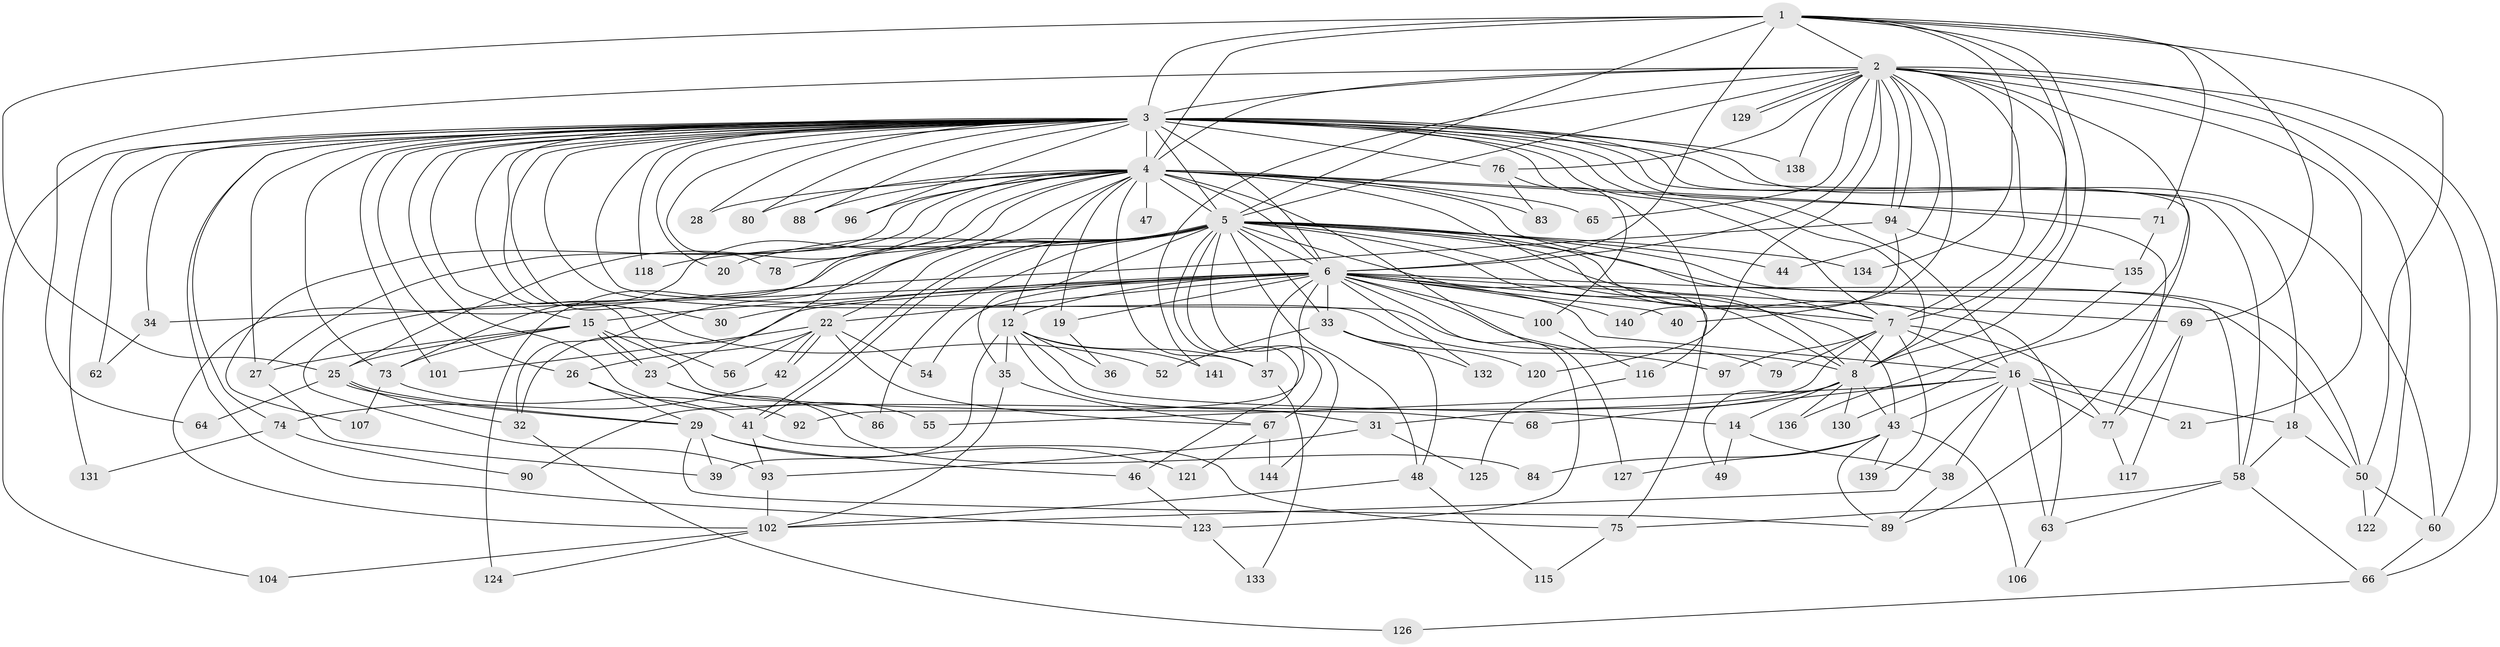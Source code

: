 // Generated by graph-tools (version 1.1) at 2025/51/02/27/25 19:51:47]
// undirected, 108 vertices, 255 edges
graph export_dot {
graph [start="1"]
  node [color=gray90,style=filled];
  1 [super="+87"];
  2 [super="+45"];
  3 [super="+9"];
  4 [super="+10"];
  5 [super="+137"];
  6 [super="+13"];
  7 [super="+53"];
  8 [super="+11"];
  12 [super="+24"];
  14 [super="+110"];
  15;
  16 [super="+17"];
  18 [super="+81"];
  19;
  20;
  21;
  22;
  23 [super="+61"];
  25 [super="+82"];
  26 [super="+59"];
  27 [super="+146"];
  28;
  29 [super="+113"];
  30;
  31 [super="+98"];
  32 [super="+95"];
  33 [super="+109"];
  34;
  35;
  36;
  37 [super="+57"];
  38;
  39 [super="+99"];
  40;
  41 [super="+72"];
  42;
  43 [super="+114"];
  44;
  46;
  47;
  48 [super="+108"];
  49;
  50 [super="+51"];
  52;
  54;
  55;
  56;
  58 [super="+128"];
  60 [super="+70"];
  62;
  63 [super="+85"];
  64;
  65;
  66 [super="+142"];
  67 [super="+111"];
  68;
  69 [super="+143"];
  71;
  73 [super="+105"];
  74;
  75;
  76;
  77 [super="+91"];
  78;
  79;
  80;
  83;
  84;
  86;
  88;
  89 [super="+112"];
  90;
  92;
  93 [super="+119"];
  94;
  96;
  97;
  100;
  101;
  102 [super="+103"];
  104;
  106;
  107;
  115;
  116;
  117;
  118;
  120;
  121;
  122;
  123 [super="+145"];
  124;
  125;
  126;
  127;
  129;
  130;
  131;
  132;
  133;
  134;
  135;
  136;
  138;
  139;
  140;
  141;
  144;
  1 -- 2;
  1 -- 3 [weight=2];
  1 -- 4 [weight=2];
  1 -- 5;
  1 -- 6;
  1 -- 7;
  1 -- 8;
  1 -- 25;
  1 -- 69;
  1 -- 71;
  1 -- 134;
  1 -- 50;
  2 -- 3 [weight=2];
  2 -- 4 [weight=2];
  2 -- 5;
  2 -- 6;
  2 -- 7 [weight=2];
  2 -- 8 [weight=2];
  2 -- 21;
  2 -- 40;
  2 -- 44;
  2 -- 60;
  2 -- 64;
  2 -- 65;
  2 -- 66;
  2 -- 76;
  2 -- 94;
  2 -- 94;
  2 -- 120;
  2 -- 122;
  2 -- 129;
  2 -- 129;
  2 -- 130;
  2 -- 138;
  2 -- 141;
  3 -- 4 [weight=4];
  3 -- 5 [weight=2];
  3 -- 6 [weight=3];
  3 -- 7 [weight=2];
  3 -- 8 [weight=3];
  3 -- 15;
  3 -- 18;
  3 -- 26;
  3 -- 28;
  3 -- 34;
  3 -- 52;
  3 -- 55;
  3 -- 56;
  3 -- 62;
  3 -- 76;
  3 -- 80;
  3 -- 88;
  3 -- 97;
  3 -- 104;
  3 -- 116;
  3 -- 131;
  3 -- 73;
  3 -- 74;
  3 -- 138;
  3 -- 78;
  3 -- 79;
  3 -- 16;
  3 -- 20;
  3 -- 30;
  3 -- 96;
  3 -- 101;
  3 -- 118;
  3 -- 58;
  3 -- 60;
  3 -- 27;
  3 -- 89;
  3 -- 123;
  4 -- 5 [weight=2];
  4 -- 6 [weight=2];
  4 -- 7 [weight=2];
  4 -- 8 [weight=2];
  4 -- 25;
  4 -- 80;
  4 -- 83;
  4 -- 96;
  4 -- 65;
  4 -- 71;
  4 -- 73;
  4 -- 12 [weight=2];
  4 -- 77;
  4 -- 19;
  4 -- 88;
  4 -- 27;
  4 -- 28;
  4 -- 37;
  4 -- 107;
  4 -- 47;
  4 -- 124;
  4 -- 127;
  4 -- 23;
  5 -- 6;
  5 -- 7;
  5 -- 8;
  5 -- 20;
  5 -- 22;
  5 -- 32;
  5 -- 33;
  5 -- 35;
  5 -- 41;
  5 -- 41;
  5 -- 44;
  5 -- 46;
  5 -- 48;
  5 -- 58;
  5 -- 63;
  5 -- 67;
  5 -- 75;
  5 -- 78;
  5 -- 86;
  5 -- 93;
  5 -- 118;
  5 -- 134;
  5 -- 144;
  5 -- 43;
  5 -- 50;
  6 -- 7;
  6 -- 8;
  6 -- 12;
  6 -- 15;
  6 -- 16;
  6 -- 19;
  6 -- 22;
  6 -- 30;
  6 -- 32;
  6 -- 33 [weight=2];
  6 -- 34;
  6 -- 40;
  6 -- 50;
  6 -- 54;
  6 -- 69;
  6 -- 92;
  6 -- 100;
  6 -- 123;
  6 -- 132;
  6 -- 140;
  6 -- 37;
  7 -- 8;
  7 -- 16;
  7 -- 79;
  7 -- 90;
  7 -- 97;
  7 -- 139;
  7 -- 77;
  8 -- 14 [weight=2];
  8 -- 31;
  8 -- 49;
  8 -- 130;
  8 -- 136;
  8 -- 43;
  12 -- 31;
  12 -- 35;
  12 -- 36;
  12 -- 37;
  12 -- 39;
  12 -- 141;
  12 -- 14;
  14 -- 38;
  14 -- 49;
  15 -- 23;
  15 -- 23;
  15 -- 27;
  15 -- 68;
  15 -- 73;
  15 -- 25;
  16 -- 68;
  16 -- 38;
  16 -- 102;
  16 -- 43 [weight=2];
  16 -- 77;
  16 -- 18;
  16 -- 21;
  16 -- 55;
  16 -- 63;
  18 -- 50;
  18 -- 58;
  19 -- 36;
  22 -- 26;
  22 -- 42;
  22 -- 42;
  22 -- 54;
  22 -- 56;
  22 -- 67;
  22 -- 101;
  23 -- 84;
  23 -- 86;
  25 -- 29;
  25 -- 29;
  25 -- 64;
  25 -- 32;
  26 -- 29;
  26 -- 41;
  27 -- 39;
  29 -- 39;
  29 -- 46;
  29 -- 121;
  29 -- 89;
  31 -- 125;
  31 -- 93;
  32 -- 126;
  33 -- 48;
  33 -- 52;
  33 -- 120;
  33 -- 132;
  34 -- 62;
  35 -- 102;
  35 -- 67;
  37 -- 133;
  38 -- 89;
  41 -- 93;
  41 -- 75;
  42 -- 74;
  43 -- 84;
  43 -- 89;
  43 -- 106;
  43 -- 127;
  43 -- 139;
  46 -- 123;
  48 -- 115;
  48 -- 102;
  50 -- 122;
  50 -- 60;
  58 -- 63;
  58 -- 75;
  58 -- 66;
  60 -- 66;
  63 -- 106;
  66 -- 126;
  67 -- 121;
  67 -- 144;
  69 -- 117;
  69 -- 77;
  71 -- 135;
  73 -- 92;
  73 -- 107;
  74 -- 90;
  74 -- 131;
  75 -- 115;
  76 -- 83;
  76 -- 100;
  77 -- 117;
  93 -- 102;
  94 -- 102;
  94 -- 135;
  94 -- 140;
  100 -- 116;
  102 -- 104;
  102 -- 124;
  116 -- 125;
  123 -- 133;
  135 -- 136;
}
